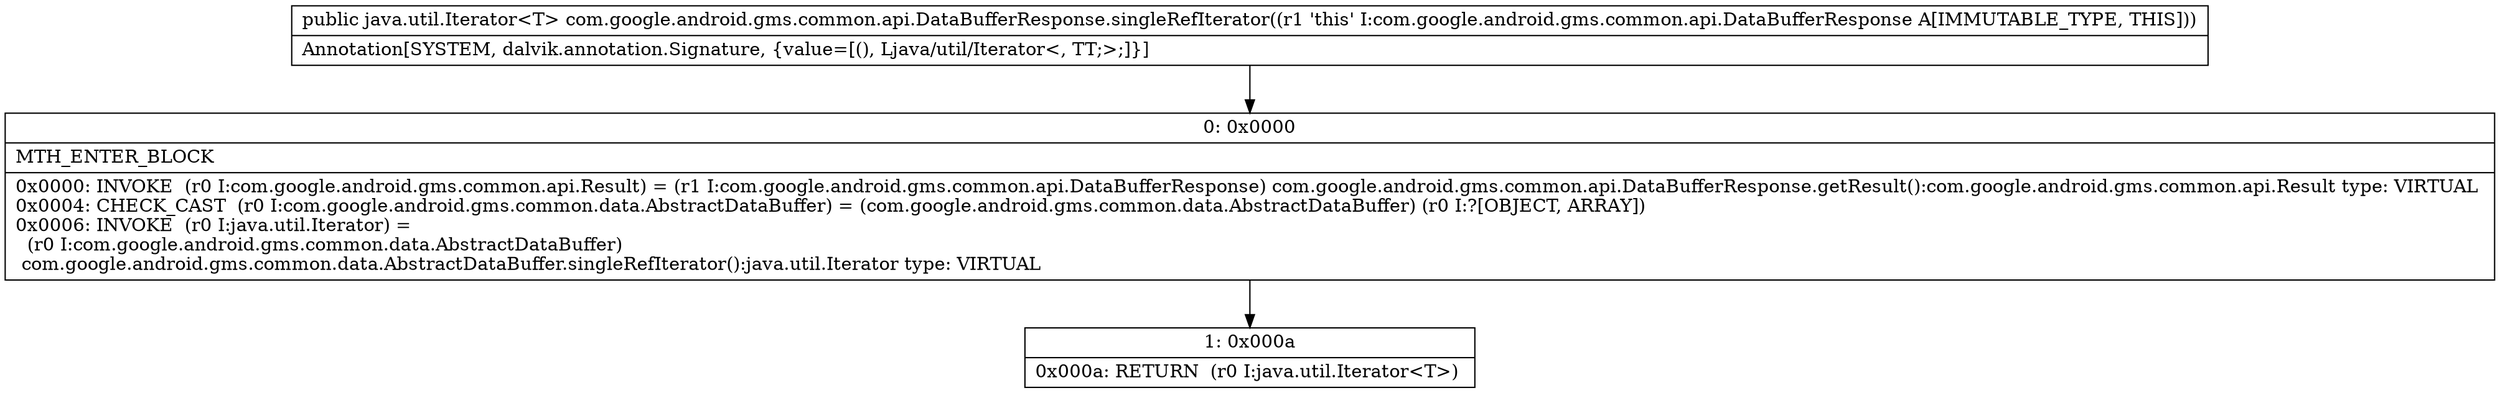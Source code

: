 digraph "CFG forcom.google.android.gms.common.api.DataBufferResponse.singleRefIterator()Ljava\/util\/Iterator;" {
Node_0 [shape=record,label="{0\:\ 0x0000|MTH_ENTER_BLOCK\l|0x0000: INVOKE  (r0 I:com.google.android.gms.common.api.Result) = (r1 I:com.google.android.gms.common.api.DataBufferResponse) com.google.android.gms.common.api.DataBufferResponse.getResult():com.google.android.gms.common.api.Result type: VIRTUAL \l0x0004: CHECK_CAST  (r0 I:com.google.android.gms.common.data.AbstractDataBuffer) = (com.google.android.gms.common.data.AbstractDataBuffer) (r0 I:?[OBJECT, ARRAY]) \l0x0006: INVOKE  (r0 I:java.util.Iterator) = \l  (r0 I:com.google.android.gms.common.data.AbstractDataBuffer)\l com.google.android.gms.common.data.AbstractDataBuffer.singleRefIterator():java.util.Iterator type: VIRTUAL \l}"];
Node_1 [shape=record,label="{1\:\ 0x000a|0x000a: RETURN  (r0 I:java.util.Iterator\<T\>) \l}"];
MethodNode[shape=record,label="{public java.util.Iterator\<T\> com.google.android.gms.common.api.DataBufferResponse.singleRefIterator((r1 'this' I:com.google.android.gms.common.api.DataBufferResponse A[IMMUTABLE_TYPE, THIS]))  | Annotation[SYSTEM, dalvik.annotation.Signature, \{value=[(), Ljava\/util\/Iterator\<, TT;\>;]\}]\l}"];
MethodNode -> Node_0;
Node_0 -> Node_1;
}

